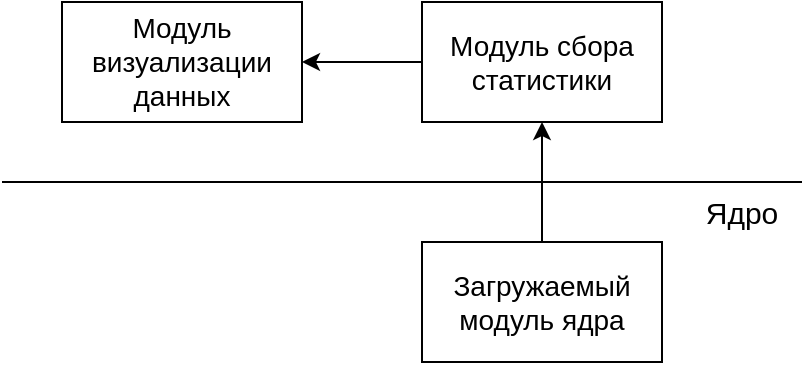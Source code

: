 <mxfile version="20.6.2" type="device"><diagram id="W7_NFCuqyi_FkFubop_-" name="Страница 1"><mxGraphModel dx="1024" dy="612" grid="1" gridSize="10" guides="1" tooltips="1" connect="1" arrows="1" fold="1" page="1" pageScale="1" pageWidth="827" pageHeight="1169" math="0" shadow="0"><root><mxCell id="0"/><mxCell id="1" parent="0"/><mxCell id="gh4IQNpRH3gDQ6-P1YnL-1" value="&lt;font style=&quot;font-size: 14px;&quot;&gt;Модуль визуализации данных&lt;/font&gt;" style="rounded=0;whiteSpace=wrap;html=1;" vertex="1" parent="1"><mxGeometry x="190" y="270" width="120" height="60" as="geometry"/></mxCell><mxCell id="gh4IQNpRH3gDQ6-P1YnL-7" style="edgeStyle=orthogonalEdgeStyle;rounded=0;orthogonalLoop=1;jettySize=auto;html=1;exitX=0;exitY=0.5;exitDx=0;exitDy=0;entryX=1;entryY=0.5;entryDx=0;entryDy=0;fontSize=15;" edge="1" parent="1" source="gh4IQNpRH3gDQ6-P1YnL-2" target="gh4IQNpRH3gDQ6-P1YnL-1"><mxGeometry relative="1" as="geometry"/></mxCell><mxCell id="gh4IQNpRH3gDQ6-P1YnL-2" value="&lt;font style=&quot;font-size: 14px;&quot;&gt;Модуль сбора статистики&lt;/font&gt;" style="rounded=0;whiteSpace=wrap;html=1;" vertex="1" parent="1"><mxGeometry x="370" y="270" width="120" height="60" as="geometry"/></mxCell><mxCell id="gh4IQNpRH3gDQ6-P1YnL-6" style="edgeStyle=orthogonalEdgeStyle;rounded=0;orthogonalLoop=1;jettySize=auto;html=1;exitX=0.5;exitY=0;exitDx=0;exitDy=0;entryX=0.5;entryY=1;entryDx=0;entryDy=0;fontSize=15;" edge="1" parent="1" source="gh4IQNpRH3gDQ6-P1YnL-3" target="gh4IQNpRH3gDQ6-P1YnL-2"><mxGeometry relative="1" as="geometry"/></mxCell><mxCell id="gh4IQNpRH3gDQ6-P1YnL-3" value="&lt;font style=&quot;font-size: 14px;&quot;&gt;Загружаемый модуль ядра&lt;/font&gt;" style="rounded=0;whiteSpace=wrap;html=1;" vertex="1" parent="1"><mxGeometry x="370" y="390" width="120" height="60" as="geometry"/></mxCell><mxCell id="gh4IQNpRH3gDQ6-P1YnL-4" value="" style="endArrow=none;html=1;rounded=0;" edge="1" parent="1"><mxGeometry width="50" height="50" relative="1" as="geometry"><mxPoint x="160" y="360" as="sourcePoint"/><mxPoint x="560" y="360" as="targetPoint"/></mxGeometry></mxCell><mxCell id="gh4IQNpRH3gDQ6-P1YnL-5" value="&lt;font style=&quot;font-size: 15px;&quot;&gt;Ядро&lt;/font&gt;" style="text;html=1;strokeColor=none;fillColor=none;align=center;verticalAlign=middle;whiteSpace=wrap;rounded=0;" vertex="1" parent="1"><mxGeometry x="500" y="360" width="60" height="30" as="geometry"/></mxCell></root></mxGraphModel></diagram></mxfile>